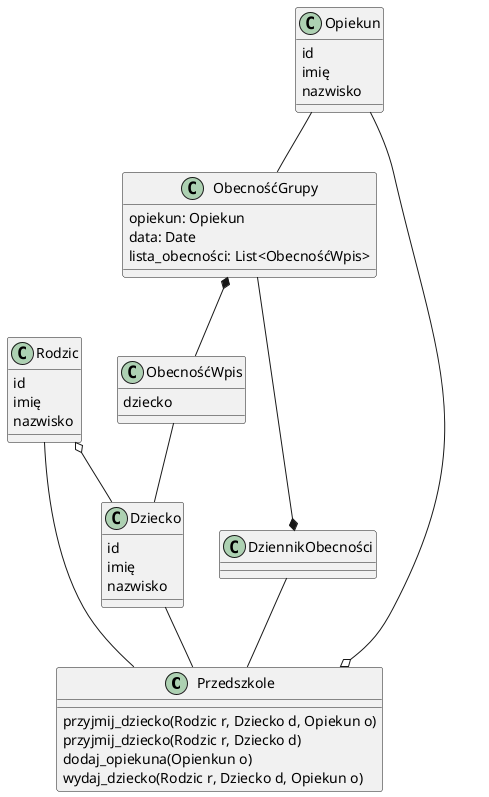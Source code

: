 @startuml Przedszkole

class Przedszkole{
    przyjmij_dziecko(Rodzic r, Dziecko d, Opiekun o)
    przyjmij_dziecko(Rodzic r, Dziecko d)
    dodaj_opiekuna(Opienkun o)
    wydaj_dziecko(Rodzic r, Dziecko d, Opiekun o)
}
class DziennikObecności
class ObecnośćGrupy{

    opiekun: Opiekun
    data: Date
    lista_obecności: List<ObecnośćWpis>  
}
class ObecnośćWpis{
    dziecko
}
class Opiekun{
    id
    imię
    nazwisko
}
class Rodzic{
    id
    imię
    nazwisko
}
class Dziecko{
    id
    imię
    nazwisko
}

Rodzic o-- Dziecko
Rodzic -- Przedszkole
Opiekun --o Przedszkole
Dziecko -- Przedszkole
ObecnośćWpis -- Dziecko
ObecnośćGrupy *-- ObecnośćWpis
Opiekun -- ObecnośćGrupy
ObecnośćGrupy --* DziennikObecności
DziennikObecności -- Przedszkole


@enduml